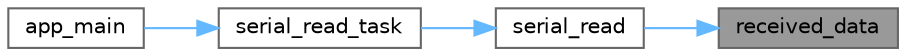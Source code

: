 digraph "received_data"
{
 // LATEX_PDF_SIZE
  bgcolor="transparent";
  edge [fontname=Helvetica,fontsize=10,labelfontname=Helvetica,labelfontsize=10];
  node [fontname=Helvetica,fontsize=10,shape=box,height=0.2,width=0.4];
  rankdir="RL";
  Node1 [id="Node000001",label="received_data",height=0.2,width=0.4,color="gray40", fillcolor="grey60", style="filled", fontcolor="black",tooltip="Function that handles the data received from the Nextion display over the serial port."];
  Node1 -> Node2 [id="edge4_Node000001_Node000002",dir="back",color="steelblue1",style="solid",tooltip=" "];
  Node2 [id="Node000002",label="serial_read",height=0.2,width=0.4,color="grey40", fillcolor="white", style="filled",URL="$serial__receive_8c.html#ac59bf1ef42c41a76073468fec8e82d74",tooltip="Function to read data coming from the serial port. This function is design to handle the data from th..."];
  Node2 -> Node3 [id="edge5_Node000002_Node000003",dir="back",color="steelblue1",style="solid",tooltip=" "];
  Node3 [id="Node000003",label="serial_read_task",height=0.2,width=0.4,color="grey40", fillcolor="white", style="filled",URL="$tasks_8c.html#aad854cfa5843c0cce14548556d98ddad",tooltip="Wrapper function for the serial read task."];
  Node3 -> Node4 [id="edge6_Node000003_Node000004",dir="back",color="steelblue1",style="solid",tooltip=" "];
  Node4 [id="Node000004",label="app_main",height=0.2,width=0.4,color="grey40", fillcolor="white", style="filled",URL="$main_8c.html#a630544a7f0a2cc40d8a7fefab7e2fe70",tooltip=" "];
}
